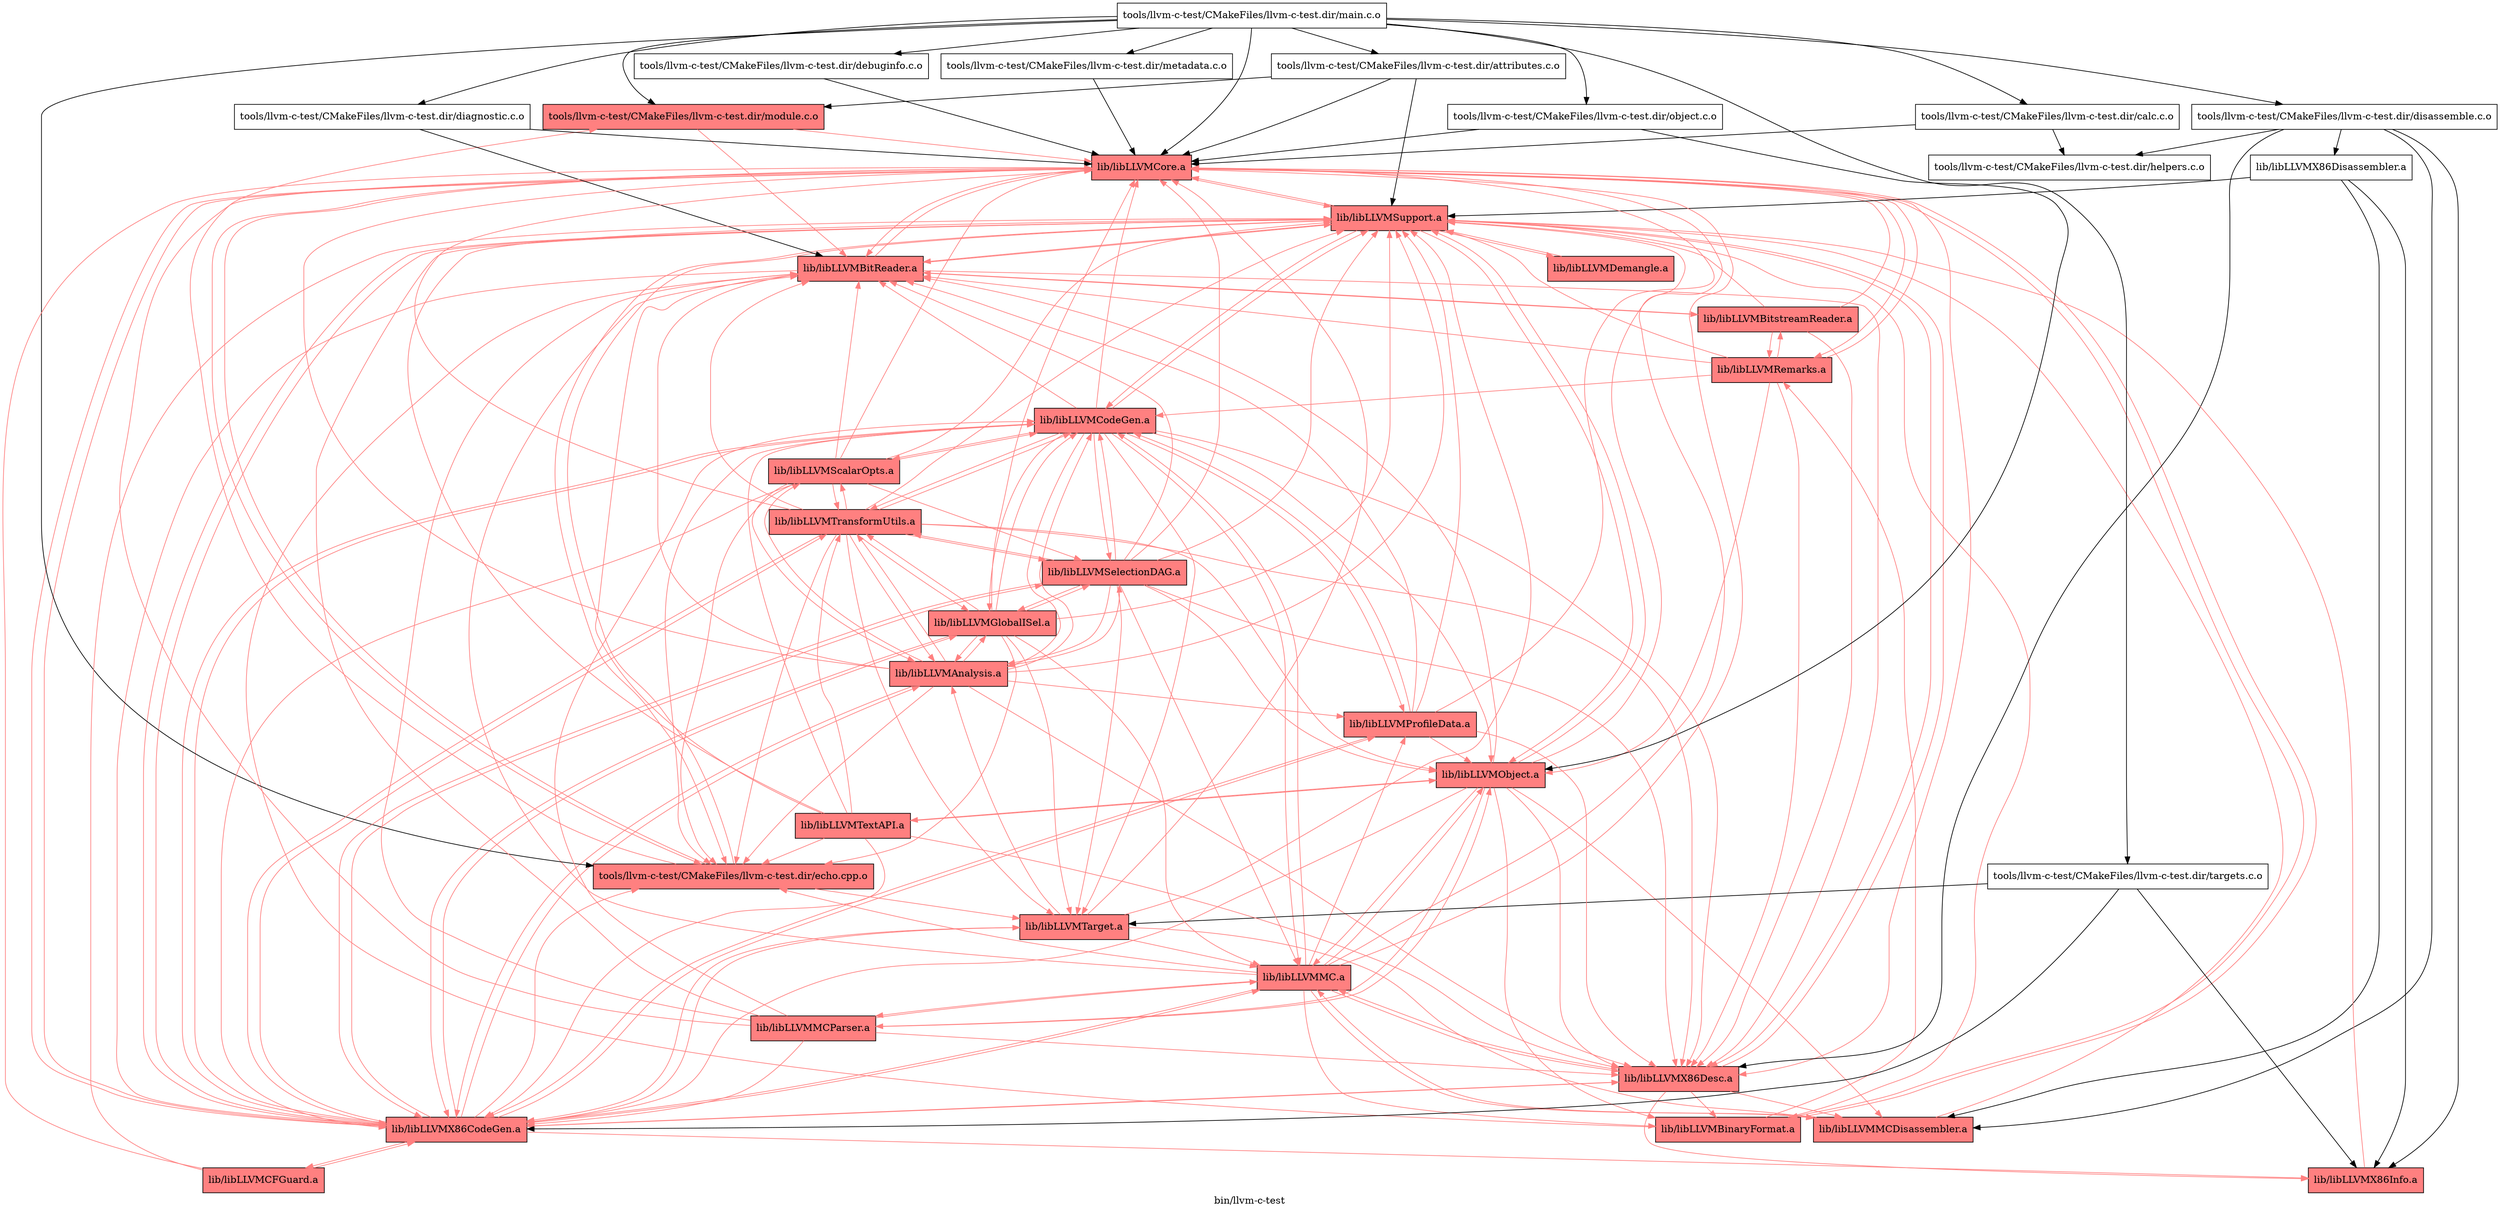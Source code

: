 digraph "bin/llvm-c-test" {
	label="bin/llvm-c-test";

	Node0x5636d8356c88 [shape=record,shape=record,label="{tools/llvm-c-test/CMakeFiles/llvm-c-test.dir/attributes.c.o}"];
	Node0x5636d8356c88 -> Node0x5636d835c868;
	Node0x5636d8356c88 -> Node0x5636d8359028;
	Node0x5636d8356c88 -> Node0x5636d8358d08;
	Node0x5636d835c868 [shape=record,shape=record,style=filled,fillcolor="1.000000 0.5 1",label="{tools/llvm-c-test/CMakeFiles/llvm-c-test.dir/module.c.o}"];
	Node0x5636d835c868 -> Node0x5636d8359fc8[color="1.000000 0.5 1"];
	Node0x5636d835c868 -> Node0x5636d8359028[color="1.000000 0.5 1"];
	Node0x5636d8359028 [shape=record,shape=record,style=filled,fillcolor="1.000000 0.5 1",label="{lib/libLLVMCore.a}"];
	Node0x5636d8359028 -> Node0x5636d8351788[color="1.000000 0.5 1"];
	Node0x5636d8359028 -> Node0x5636d835a428[color="1.000000 0.5 1"];
	Node0x5636d8359028 -> Node0x5636d8358d08[color="1.000000 0.5 1"];
	Node0x5636d8359028 -> Node0x5636d8357548[color="1.000000 0.5 1"];
	Node0x5636d8359028 -> Node0x5636d8358da8[color="1.000000 0.5 1"];
	Node0x5636d8359028 -> Node0x5636d8359fc8[color="1.000000 0.5 1"];
	Node0x5636d8359028 -> Node0x5636d8356508[color="1.000000 0.5 1"];
	Node0x5636d8358d08 [shape=record,shape=record,style=filled,fillcolor="1.000000 0.5 1",label="{lib/libLLVMSupport.a}"];
	Node0x5636d8358d08 -> Node0x5636d8358da8[color="1.000000 0.5 1"];
	Node0x5636d8358d08 -> Node0x5636d8351788[color="1.000000 0.5 1"];
	Node0x5636d8358d08 -> Node0x5636d8359fc8[color="1.000000 0.5 1"];
	Node0x5636d8358d08 -> Node0x5636d8359028[color="1.000000 0.5 1"];
	Node0x5636d8358d08 -> Node0x5636d8358808[color="1.000000 0.5 1"];
	Node0x5636d8358d08 -> Node0x5636d835a428[color="1.000000 0.5 1"];
	Node0x5636d8358d08 -> Node0x5636d8361138[color="1.000000 0.5 1"];
	Node0x5636d8358d08 -> Node0x5636d83598e8[color="1.000000 0.5 1"];
	Node0x5636d8356cd8 [shape=record,shape=record,label="{tools/llvm-c-test/CMakeFiles/llvm-c-test.dir/calc.c.o}"];
	Node0x5636d8356cd8 -> Node0x5636d8359078;
	Node0x5636d8356cd8 -> Node0x5636d8359028;
	Node0x5636d8359078 [shape=record,shape=record,label="{tools/llvm-c-test/CMakeFiles/llvm-c-test.dir/helpers.c.o}"];
	Node0x5636d835a338 [shape=record,shape=record,label="{tools/llvm-c-test/CMakeFiles/llvm-c-test.dir/debuginfo.c.o}"];
	Node0x5636d835a338 -> Node0x5636d8359028;
	Node0x5636d835a518 [shape=record,shape=record,label="{tools/llvm-c-test/CMakeFiles/llvm-c-test.dir/diagnostic.c.o}"];
	Node0x5636d835a518 -> Node0x5636d8359fc8;
	Node0x5636d835a518 -> Node0x5636d8359028;
	Node0x5636d8359fc8 [shape=record,shape=record,style=filled,fillcolor="1.000000 0.5 1",label="{lib/libLLVMBitReader.a}"];
	Node0x5636d8359fc8 -> Node0x5636d8359028[color="1.000000 0.5 1"];
	Node0x5636d8359fc8 -> Node0x5636d8358d08[color="1.000000 0.5 1"];
	Node0x5636d8359fc8 -> Node0x5636d8351788[color="1.000000 0.5 1"];
	Node0x5636d8359fc8 -> Node0x5636d835a428[color="1.000000 0.5 1"];
	Node0x5636d8359fc8 -> Node0x5636d8357d68[color="1.000000 0.5 1"];
	Node0x5636d8358a38 [shape=record,shape=record,label="{tools/llvm-c-test/CMakeFiles/llvm-c-test.dir/disassemble.c.o}"];
	Node0x5636d8358a38 -> Node0x5636d8359078;
	Node0x5636d8358a38 -> Node0x5636d835a428;
	Node0x5636d8358a38 -> Node0x5636d835a928;
	Node0x5636d8358a38 -> Node0x5636d8359ac8;
	Node0x5636d8358a38 -> Node0x5636d8359528;
	Node0x5636d835a428 [shape=record,shape=record,style=filled,fillcolor="1.000000 0.5 1",label="{lib/libLLVMX86Desc.a}"];
	Node0x5636d835a428 -> Node0x5636d8358d08[color="1.000000 0.5 1"];
	Node0x5636d835a428 -> Node0x5636d8351788[color="1.000000 0.5 1"];
	Node0x5636d835a428 -> Node0x5636d8359ac8[color="1.000000 0.5 1"];
	Node0x5636d835a428 -> Node0x5636d8359528[color="1.000000 0.5 1"];
	Node0x5636d835a428 -> Node0x5636d8358268[color="1.000000 0.5 1"];
	Node0x5636d835a428 -> Node0x5636d8357548[color="1.000000 0.5 1"];
	Node0x5636d835a928 [shape=record,shape=record,label="{lib/libLLVMX86Disassembler.a}"];
	Node0x5636d835a928 -> Node0x5636d8359ac8;
	Node0x5636d835a928 -> Node0x5636d8359528;
	Node0x5636d835a928 -> Node0x5636d8358d08;
	Node0x5636d8359ac8 [shape=record,shape=record,style=filled,fillcolor="1.000000 0.5 1",label="{lib/libLLVMX86Info.a}"];
	Node0x5636d8359ac8 -> Node0x5636d8358d08[color="1.000000 0.5 1"];
	Node0x5636d8359528 [shape=record,shape=record,style=filled,fillcolor="1.000000 0.5 1",label="{lib/libLLVMMCDisassembler.a}"];
	Node0x5636d8359528 -> Node0x5636d8358d08[color="1.000000 0.5 1"];
	Node0x5636d8359528 -> Node0x5636d8358268[color="1.000000 0.5 1"];
	Node0x5636d8358da8 [shape=record,shape=record,style=filled,fillcolor="1.000000 0.5 1",label="{tools/llvm-c-test/CMakeFiles/llvm-c-test.dir/echo.cpp.o}"];
	Node0x5636d8358da8 -> Node0x5636d835c868[color="1.000000 0.5 1"];
	Node0x5636d8358da8 -> Node0x5636d8359028[color="1.000000 0.5 1"];
	Node0x5636d8358da8 -> Node0x5636d8358d08[color="1.000000 0.5 1"];
	Node0x5636d8358da8 -> Node0x5636d8357c28[color="1.000000 0.5 1"];
	Node0x5636d8357c28 [shape=record,shape=record,style=filled,fillcolor="1.000000 0.5 1",label="{lib/libLLVMTarget.a}"];
	Node0x5636d8357c28 -> Node0x5636d8351788[color="1.000000 0.5 1"];
	Node0x5636d8357c28 -> Node0x5636d8359028[color="1.000000 0.5 1"];
	Node0x5636d8357c28 -> Node0x5636d8358d08[color="1.000000 0.5 1"];
	Node0x5636d8357c28 -> Node0x5636d83636b8[color="1.000000 0.5 1"];
	Node0x5636d8357c28 -> Node0x5636d8358268[color="1.000000 0.5 1"];
	Node0x5636d8357c28 -> Node0x5636d8359528[color="1.000000 0.5 1"];
	Node0x5636d835d4e8 [shape=record,shape=record,label="{tools/llvm-c-test/CMakeFiles/llvm-c-test.dir/main.c.o}"];
	Node0x5636d835d4e8 -> Node0x5636d8356c88;
	Node0x5636d835d4e8 -> Node0x5636d8356cd8;
	Node0x5636d835d4e8 -> Node0x5636d835a338;
	Node0x5636d835d4e8 -> Node0x5636d835a518;
	Node0x5636d835d4e8 -> Node0x5636d8358a38;
	Node0x5636d835d4e8 -> Node0x5636d8358da8;
	Node0x5636d835d4e8 -> Node0x5636d835c868;
	Node0x5636d835d4e8 -> Node0x5636d835c638;
	Node0x5636d835d4e8 -> Node0x5636d8363258;
	Node0x5636d835d4e8 -> Node0x5636d8362f38;
	Node0x5636d835d4e8 -> Node0x5636d8359028;
	Node0x5636d835c638 [shape=record,shape=record,label="{tools/llvm-c-test/CMakeFiles/llvm-c-test.dir/metadata.c.o}"];
	Node0x5636d835c638 -> Node0x5636d8359028;
	Node0x5636d8363258 [shape=record,shape=record,label="{tools/llvm-c-test/CMakeFiles/llvm-c-test.dir/object.c.o}"];
	Node0x5636d8363258 -> Node0x5636d8359028;
	Node0x5636d8363258 -> Node0x5636d8358808;
	Node0x5636d8362f38 [shape=record,shape=record,label="{tools/llvm-c-test/CMakeFiles/llvm-c-test.dir/targets.c.o}"];
	Node0x5636d8362f38 -> Node0x5636d8351788;
	Node0x5636d8362f38 -> Node0x5636d8359ac8;
	Node0x5636d8362f38 -> Node0x5636d8357c28;
	Node0x5636d8358808 [shape=record,shape=record,style=filled,fillcolor="1.000000 0.5 1",label="{lib/libLLVMObject.a}"];
	Node0x5636d8358808 -> Node0x5636d8359fc8[color="1.000000 0.5 1"];
	Node0x5636d8358808 -> Node0x5636d835a428[color="1.000000 0.5 1"];
	Node0x5636d8358808 -> Node0x5636d8358d08[color="1.000000 0.5 1"];
	Node0x5636d8358808 -> Node0x5636d8357548[color="1.000000 0.5 1"];
	Node0x5636d8358808 -> Node0x5636d8358268[color="1.000000 0.5 1"];
	Node0x5636d8358808 -> Node0x5636d8359028[color="1.000000 0.5 1"];
	Node0x5636d8358808 -> Node0x5636d8359528[color="1.000000 0.5 1"];
	Node0x5636d8358808 -> Node0x5636d8363a78[color="1.000000 0.5 1"];
	Node0x5636d8358808 -> Node0x5636d8351788[color="1.000000 0.5 1"];
	Node0x5636d8358808 -> Node0x5636d8364978[color="1.000000 0.5 1"];
	Node0x5636d8351788 [shape=record,shape=record,style=filled,fillcolor="1.000000 0.5 1",label="{lib/libLLVMX86CodeGen.a}"];
	Node0x5636d8351788 -> Node0x5636d8359028[color="1.000000 0.5 1"];
	Node0x5636d8351788 -> Node0x5636d8359ac8[color="1.000000 0.5 1"];
	Node0x5636d8351788 -> Node0x5636d8358d08[color="1.000000 0.5 1"];
	Node0x5636d8351788 -> Node0x5636d8357c28[color="1.000000 0.5 1"];
	Node0x5636d8351788 -> Node0x5636d8356828[color="1.000000 0.5 1"];
	Node0x5636d8351788 -> Node0x5636d8360288[color="1.000000 0.5 1"];
	Node0x5636d8351788 -> Node0x5636d8361138[color="1.000000 0.5 1"];
	Node0x5636d8351788 -> Node0x5636d83636b8[color="1.000000 0.5 1"];
	Node0x5636d8351788 -> Node0x5636d835b738[color="1.000000 0.5 1"];
	Node0x5636d8351788 -> Node0x5636d8358268[color="1.000000 0.5 1"];
	Node0x5636d8351788 -> Node0x5636d835a428[color="1.000000 0.5 1"];
	Node0x5636d8351788 -> Node0x5636d8358da8[color="1.000000 0.5 1"];
	Node0x5636d8351788 -> Node0x5636d8364478[color="1.000000 0.5 1"];
	Node0x5636d8351788 -> Node0x5636d83627b8[color="1.000000 0.5 1"];
	Node0x5636d8356828 [shape=record,shape=record,style=filled,fillcolor="1.000000 0.5 1",label="{lib/libLLVMGlobalISel.a}"];
	Node0x5636d8356828 -> Node0x5636d8351788[color="1.000000 0.5 1"];
	Node0x5636d8356828 -> Node0x5636d8359028[color="1.000000 0.5 1"];
	Node0x5636d8356828 -> Node0x5636d8358d08[color="1.000000 0.5 1"];
	Node0x5636d8356828 -> Node0x5636d8361138[color="1.000000 0.5 1"];
	Node0x5636d8356828 -> Node0x5636d8357c28[color="1.000000 0.5 1"];
	Node0x5636d8356828 -> Node0x5636d8360288[color="1.000000 0.5 1"];
	Node0x5636d8356828 -> Node0x5636d83636b8[color="1.000000 0.5 1"];
	Node0x5636d8356828 -> Node0x5636d8358268[color="1.000000 0.5 1"];
	Node0x5636d8356828 -> Node0x5636d8358da8[color="1.000000 0.5 1"];
	Node0x5636d8356828 -> Node0x5636d83627b8[color="1.000000 0.5 1"];
	Node0x5636d8360288 [shape=record,shape=record,style=filled,fillcolor="1.000000 0.5 1",label="{lib/libLLVMSelectionDAG.a}"];
	Node0x5636d8360288 -> Node0x5636d8351788[color="1.000000 0.5 1"];
	Node0x5636d8360288 -> Node0x5636d8359028[color="1.000000 0.5 1"];
	Node0x5636d8360288 -> Node0x5636d8358d08[color="1.000000 0.5 1"];
	Node0x5636d8360288 -> Node0x5636d8356828[color="1.000000 0.5 1"];
	Node0x5636d8360288 -> Node0x5636d8361138[color="1.000000 0.5 1"];
	Node0x5636d8360288 -> Node0x5636d83636b8[color="1.000000 0.5 1"];
	Node0x5636d8360288 -> Node0x5636d8358268[color="1.000000 0.5 1"];
	Node0x5636d8360288 -> Node0x5636d8359fc8[color="1.000000 0.5 1"];
	Node0x5636d8360288 -> Node0x5636d8357c28[color="1.000000 0.5 1"];
	Node0x5636d8360288 -> Node0x5636d83627b8[color="1.000000 0.5 1"];
	Node0x5636d8360288 -> Node0x5636d835a428[color="1.000000 0.5 1"];
	Node0x5636d8360288 -> Node0x5636d8358808[color="1.000000 0.5 1"];
	Node0x5636d8361138 [shape=record,shape=record,style=filled,fillcolor="1.000000 0.5 1",label="{lib/libLLVMCodeGen.a}"];
	Node0x5636d8361138 -> Node0x5636d8351788[color="1.000000 0.5 1"];
	Node0x5636d8361138 -> Node0x5636d8359028[color="1.000000 0.5 1"];
	Node0x5636d8361138 -> Node0x5636d8358d08[color="1.000000 0.5 1"];
	Node0x5636d8361138 -> Node0x5636d8360288[color="1.000000 0.5 1"];
	Node0x5636d8361138 -> Node0x5636d83636b8[color="1.000000 0.5 1"];
	Node0x5636d8361138 -> Node0x5636d8358268[color="1.000000 0.5 1"];
	Node0x5636d8361138 -> Node0x5636d8359fc8[color="1.000000 0.5 1"];
	Node0x5636d8361138 -> Node0x5636d8356828[color="1.000000 0.5 1"];
	Node0x5636d8361138 -> Node0x5636d83627b8[color="1.000000 0.5 1"];
	Node0x5636d8361138 -> Node0x5636d835a428[color="1.000000 0.5 1"];
	Node0x5636d8361138 -> Node0x5636d8357c28[color="1.000000 0.5 1"];
	Node0x5636d8361138 -> Node0x5636d8358da8[color="1.000000 0.5 1"];
	Node0x5636d8361138 -> Node0x5636d8358808[color="1.000000 0.5 1"];
	Node0x5636d8361138 -> Node0x5636d8364478[color="1.000000 0.5 1"];
	Node0x5636d8361138 -> Node0x5636d8362178[color="1.000000 0.5 1"];
	Node0x5636d83636b8 [shape=record,shape=record,style=filled,fillcolor="1.000000 0.5 1",label="{lib/libLLVMAnalysis.a}"];
	Node0x5636d83636b8 -> Node0x5636d8351788[color="1.000000 0.5 1"];
	Node0x5636d83636b8 -> Node0x5636d8359028[color="1.000000 0.5 1"];
	Node0x5636d83636b8 -> Node0x5636d8358d08[color="1.000000 0.5 1"];
	Node0x5636d83636b8 -> Node0x5636d8358da8[color="1.000000 0.5 1"];
	Node0x5636d83636b8 -> Node0x5636d8359fc8[color="1.000000 0.5 1"];
	Node0x5636d83636b8 -> Node0x5636d8361138[color="1.000000 0.5 1"];
	Node0x5636d83636b8 -> Node0x5636d83627b8[color="1.000000 0.5 1"];
	Node0x5636d83636b8 -> Node0x5636d8360288[color="1.000000 0.5 1"];
	Node0x5636d83636b8 -> Node0x5636d835a428[color="1.000000 0.5 1"];
	Node0x5636d83636b8 -> Node0x5636d8356828[color="1.000000 0.5 1"];
	Node0x5636d83636b8 -> Node0x5636d8362178[color="1.000000 0.5 1"];
	Node0x5636d83636b8 -> Node0x5636d8364478[color="1.000000 0.5 1"];
	Node0x5636d835b738 [shape=record,shape=record,style=filled,fillcolor="1.000000 0.5 1",label="{lib/libLLVMCFGuard.a}"];
	Node0x5636d835b738 -> Node0x5636d8351788[color="1.000000 0.5 1"];
	Node0x5636d835b738 -> Node0x5636d8359028[color="1.000000 0.5 1"];
	Node0x5636d835b738 -> Node0x5636d8358d08[color="1.000000 0.5 1"];
	Node0x5636d8358268 [shape=record,shape=record,style=filled,fillcolor="1.000000 0.5 1",label="{lib/libLLVMMC.a}"];
	Node0x5636d8358268 -> Node0x5636d835a428[color="1.000000 0.5 1"];
	Node0x5636d8358268 -> Node0x5636d8358d08[color="1.000000 0.5 1"];
	Node0x5636d8358268 -> Node0x5636d8359fc8[color="1.000000 0.5 1"];
	Node0x5636d8358268 -> Node0x5636d8359028[color="1.000000 0.5 1"];
	Node0x5636d8358268 -> Node0x5636d8358808[color="1.000000 0.5 1"];
	Node0x5636d8358268 -> Node0x5636d8361138[color="1.000000 0.5 1"];
	Node0x5636d8358268 -> Node0x5636d8363a78[color="1.000000 0.5 1"];
	Node0x5636d8358268 -> Node0x5636d8351788[color="1.000000 0.5 1"];
	Node0x5636d8358268 -> Node0x5636d8359528[color="1.000000 0.5 1"];
	Node0x5636d8358268 -> Node0x5636d8364478[color="1.000000 0.5 1"];
	Node0x5636d8358268 -> Node0x5636d8357548[color="1.000000 0.5 1"];
	Node0x5636d8358268 -> Node0x5636d8358da8[color="1.000000 0.5 1"];
	Node0x5636d8364478 [shape=record,shape=record,style=filled,fillcolor="1.000000 0.5 1",label="{lib/libLLVMProfileData.a}"];
	Node0x5636d8364478 -> Node0x5636d8351788[color="1.000000 0.5 1"];
	Node0x5636d8364478 -> Node0x5636d8359fc8[color="1.000000 0.5 1"];
	Node0x5636d8364478 -> Node0x5636d8359028[color="1.000000 0.5 1"];
	Node0x5636d8364478 -> Node0x5636d8358808[color="1.000000 0.5 1"];
	Node0x5636d8364478 -> Node0x5636d8358d08[color="1.000000 0.5 1"];
	Node0x5636d8364478 -> Node0x5636d8361138[color="1.000000 0.5 1"];
	Node0x5636d8364478 -> Node0x5636d835a428[color="1.000000 0.5 1"];
	Node0x5636d83627b8 [shape=record,shape=record,style=filled,fillcolor="1.000000 0.5 1",label="{lib/libLLVMTransformUtils.a}"];
	Node0x5636d83627b8 -> Node0x5636d8358da8[color="1.000000 0.5 1"];
	Node0x5636d83627b8 -> Node0x5636d8359028[color="1.000000 0.5 1"];
	Node0x5636d83627b8 -> Node0x5636d8351788[color="1.000000 0.5 1"];
	Node0x5636d83627b8 -> Node0x5636d8361138[color="1.000000 0.5 1"];
	Node0x5636d83627b8 -> Node0x5636d8358d08[color="1.000000 0.5 1"];
	Node0x5636d83627b8 -> Node0x5636d83636b8[color="1.000000 0.5 1"];
	Node0x5636d83627b8 -> Node0x5636d8362178[color="1.000000 0.5 1"];
	Node0x5636d83627b8 -> Node0x5636d8359fc8[color="1.000000 0.5 1"];
	Node0x5636d83627b8 -> Node0x5636d835a428[color="1.000000 0.5 1"];
	Node0x5636d83627b8 -> Node0x5636d8357c28[color="1.000000 0.5 1"];
	Node0x5636d83627b8 -> Node0x5636d8356828[color="1.000000 0.5 1"];
	Node0x5636d83627b8 -> Node0x5636d8360288[color="1.000000 0.5 1"];
	Node0x5636d83627b8 -> Node0x5636d8358808[color="1.000000 0.5 1"];
	Node0x5636d8357548 [shape=record,shape=record,style=filled,fillcolor="1.000000 0.5 1",label="{lib/libLLVMBinaryFormat.a}"];
	Node0x5636d8357548 -> Node0x5636d8359028[color="1.000000 0.5 1"];
	Node0x5636d8357548 -> Node0x5636d8358d08[color="1.000000 0.5 1"];
	Node0x5636d8357548 -> Node0x5636d8356508[color="1.000000 0.5 1"];
	Node0x5636d8357548 -> Node0x5636d8359fc8[color="1.000000 0.5 1"];
	Node0x5636d8357d68 [shape=record,shape=record,style=filled,fillcolor="1.000000 0.5 1",label="{lib/libLLVMBitstreamReader.a}"];
	Node0x5636d8357d68 -> Node0x5636d8359fc8[color="1.000000 0.5 1"];
	Node0x5636d8357d68 -> Node0x5636d835a428[color="1.000000 0.5 1"];
	Node0x5636d8357d68 -> Node0x5636d8359028[color="1.000000 0.5 1"];
	Node0x5636d8357d68 -> Node0x5636d8358d08[color="1.000000 0.5 1"];
	Node0x5636d8357d68 -> Node0x5636d8356508[color="1.000000 0.5 1"];
	Node0x5636d8356508 [shape=record,shape=record,style=filled,fillcolor="1.000000 0.5 1",label="{lib/libLLVMRemarks.a}"];
	Node0x5636d8356508 -> Node0x5636d8358d08[color="1.000000 0.5 1"];
	Node0x5636d8356508 -> Node0x5636d8359fc8[color="1.000000 0.5 1"];
	Node0x5636d8356508 -> Node0x5636d8359028[color="1.000000 0.5 1"];
	Node0x5636d8356508 -> Node0x5636d835a428[color="1.000000 0.5 1"];
	Node0x5636d8356508 -> Node0x5636d8358808[color="1.000000 0.5 1"];
	Node0x5636d8356508 -> Node0x5636d8357d68[color="1.000000 0.5 1"];
	Node0x5636d8356508 -> Node0x5636d8361138[color="1.000000 0.5 1"];
	Node0x5636d8363a78 [shape=record,shape=record,style=filled,fillcolor="1.000000 0.5 1",label="{lib/libLLVMMCParser.a}"];
	Node0x5636d8363a78 -> Node0x5636d8359fc8[color="1.000000 0.5 1"];
	Node0x5636d8363a78 -> Node0x5636d835a428[color="1.000000 0.5 1"];
	Node0x5636d8363a78 -> Node0x5636d8358808[color="1.000000 0.5 1"];
	Node0x5636d8363a78 -> Node0x5636d8358d08[color="1.000000 0.5 1"];
	Node0x5636d8363a78 -> Node0x5636d8361138[color="1.000000 0.5 1"];
	Node0x5636d8363a78 -> Node0x5636d8358268[color="1.000000 0.5 1"];
	Node0x5636d8363a78 -> Node0x5636d8351788[color="1.000000 0.5 1"];
	Node0x5636d8363a78 -> Node0x5636d8359028[color="1.000000 0.5 1"];
	Node0x5636d8364978 [shape=record,shape=record,style=filled,fillcolor="1.000000 0.5 1",label="{lib/libLLVMTextAPI.a}"];
	Node0x5636d8364978 -> Node0x5636d8358d08[color="1.000000 0.5 1"];
	Node0x5636d8364978 -> Node0x5636d8359fc8[color="1.000000 0.5 1"];
	Node0x5636d8364978 -> Node0x5636d835a428[color="1.000000 0.5 1"];
	Node0x5636d8364978 -> Node0x5636d8358808[color="1.000000 0.5 1"];
	Node0x5636d8364978 -> Node0x5636d8361138[color="1.000000 0.5 1"];
	Node0x5636d8364978 -> Node0x5636d8358da8[color="1.000000 0.5 1"];
	Node0x5636d8364978 -> Node0x5636d8351788[color="1.000000 0.5 1"];
	Node0x5636d8364978 -> Node0x5636d83627b8[color="1.000000 0.5 1"];
	Node0x5636d8362178 [shape=record,shape=record,style=filled,fillcolor="1.000000 0.5 1",label="{lib/libLLVMScalarOpts.a}"];
	Node0x5636d8362178 -> Node0x5636d8351788[color="1.000000 0.5 1"];
	Node0x5636d8362178 -> Node0x5636d8359028[color="1.000000 0.5 1"];
	Node0x5636d8362178 -> Node0x5636d8361138[color="1.000000 0.5 1"];
	Node0x5636d8362178 -> Node0x5636d8358d08[color="1.000000 0.5 1"];
	Node0x5636d8362178 -> Node0x5636d83627b8[color="1.000000 0.5 1"];
	Node0x5636d8362178 -> Node0x5636d83636b8[color="1.000000 0.5 1"];
	Node0x5636d8362178 -> Node0x5636d8358da8[color="1.000000 0.5 1"];
	Node0x5636d8362178 -> Node0x5636d8359fc8[color="1.000000 0.5 1"];
	Node0x5636d8362178 -> Node0x5636d8360288[color="1.000000 0.5 1"];
	Node0x5636d83598e8 [shape=record,shape=record,style=filled,fillcolor="1.000000 0.5 1",label="{lib/libLLVMDemangle.a}"];
	Node0x5636d83598e8 -> Node0x5636d8358d08[color="1.000000 0.5 1"];
}
